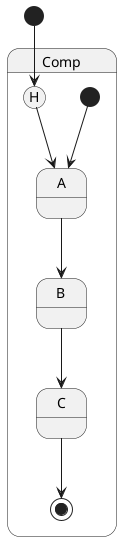 {
  "sha1": "b22tomwnb7ktt6wfmghkeukfie371h9",
  "insertion": {
    "when": "2024-10-24T17:58:48.254Z",
    "url": "https://forum.plantuml.net/1665/history-pseudostate",
    "user": "The-Lum"
  }
}
@startuml
state Comp {
    [*] --> A
    A --> B
    B --> C
    C --> [*]
    [H] --> A
}
[*] --> Comp[H]
@enduml
